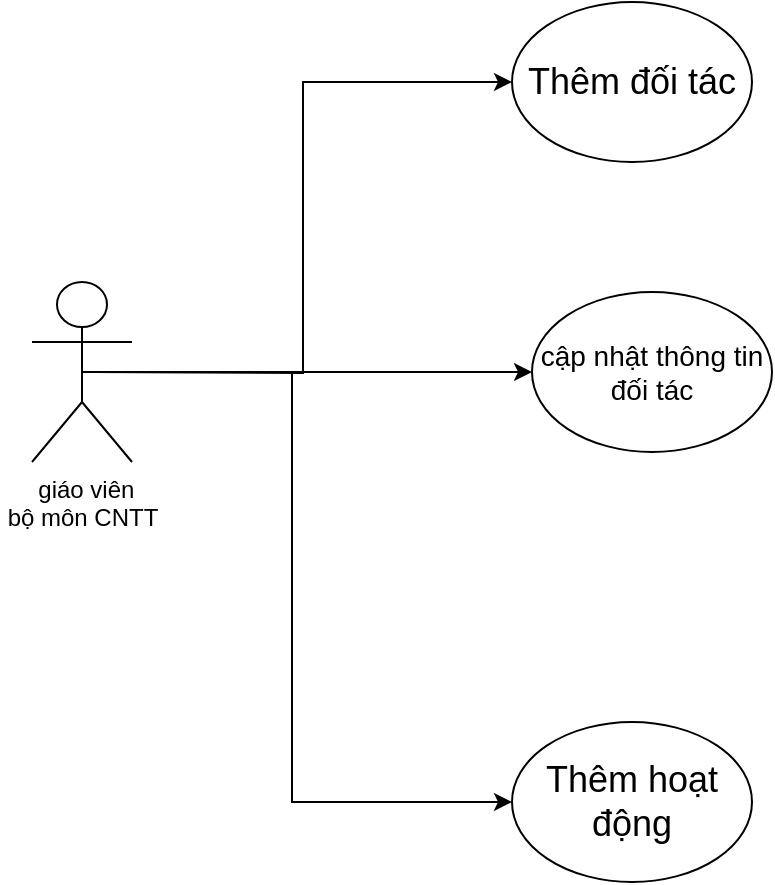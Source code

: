 <mxfile>
    <diagram name="Trang-1" id="Mr-wV52s2EsCn49ZS8TN">
        <mxGraphModel dx="832" dy="568" grid="1" gridSize="10" guides="1" tooltips="1" connect="1" arrows="1" fold="1" page="1" pageScale="1" pageWidth="827" pageHeight="1169" math="0" shadow="0">
            <root>
                <mxCell id="0"/>
                <mxCell id="1" parent="0"/>
                <mxCell id="_yP07stUM4GRcgfbcjh1-3" style="edgeStyle=orthogonalEdgeStyle;rounded=0;orthogonalLoop=1;jettySize=auto;html=1;entryX=0;entryY=0.5;entryDx=0;entryDy=0;" parent="1" target="_yP07stUM4GRcgfbcjh1-1" edge="1">
                    <mxGeometry relative="1" as="geometry">
                        <mxPoint x="70" y="265" as="sourcePoint"/>
                    </mxGeometry>
                </mxCell>
                <mxCell id="_yP07stUM4GRcgfbcjh1-4" style="edgeStyle=orthogonalEdgeStyle;rounded=0;orthogonalLoop=1;jettySize=auto;html=1;exitX=0.5;exitY=0.5;exitDx=0;exitDy=0;exitPerimeter=0;entryX=0;entryY=0.5;entryDx=0;entryDy=0;" parent="1" source="i0XnfLUuS6hqvGiSovnE-1" target="_yP07stUM4GRcgfbcjh1-2" edge="1">
                    <mxGeometry relative="1" as="geometry">
                        <Array as="points">
                            <mxPoint x="170" y="265"/>
                            <mxPoint x="170" y="480"/>
                        </Array>
                    </mxGeometry>
                </mxCell>
                <mxCell id="i0XnfLUuS6hqvGiSovnE-1" value="&amp;nbsp;giáo viên&lt;br&gt;&amp;nbsp;bộ môn CNTT&amp;nbsp;" style="shape=umlActor;verticalLabelPosition=bottom;verticalAlign=top;html=1;outlineConnect=0;" parent="1" vertex="1">
                    <mxGeometry x="40" y="220" width="50" height="90" as="geometry"/>
                </mxCell>
                <mxCell id="_yP07stUM4GRcgfbcjh1-1" value="&lt;font style=&quot;font-size: 18px;&quot;&gt;Thêm đối tác&lt;/font&gt;" style="ellipse;whiteSpace=wrap;html=1;" parent="1" vertex="1">
                    <mxGeometry x="280" y="80" width="120" height="80" as="geometry"/>
                </mxCell>
                <mxCell id="_yP07stUM4GRcgfbcjh1-2" value="&lt;font style=&quot;font-size: 18px;&quot;&gt;Thêm hoạt động&lt;/font&gt;" style="ellipse;whiteSpace=wrap;html=1;" parent="1" vertex="1">
                    <mxGeometry x="280" y="440" width="120" height="80" as="geometry"/>
                </mxCell>
                <mxCell id="LaPc0P_P0GLud39goD-T-2" value="&lt;font style=&quot;font-size: 14px;&quot;&gt;cập nhật thông tin đối tác&lt;/font&gt;" style="ellipse;whiteSpace=wrap;html=1;" parent="1" vertex="1">
                    <mxGeometry x="290" y="225" width="120" height="80" as="geometry"/>
                </mxCell>
                <mxCell id="LaPc0P_P0GLud39goD-T-4" style="edgeStyle=orthogonalEdgeStyle;rounded=0;orthogonalLoop=1;jettySize=auto;html=1;exitX=0.5;exitY=0.5;exitDx=0;exitDy=0;exitPerimeter=0;entryX=0;entryY=0.5;entryDx=0;entryDy=0;" parent="1" source="i0XnfLUuS6hqvGiSovnE-1" target="LaPc0P_P0GLud39goD-T-2" edge="1">
                    <mxGeometry relative="1" as="geometry">
                        <mxPoint x="280" y="265" as="targetPoint"/>
                    </mxGeometry>
                </mxCell>
            </root>
        </mxGraphModel>
    </diagram>
</mxfile>